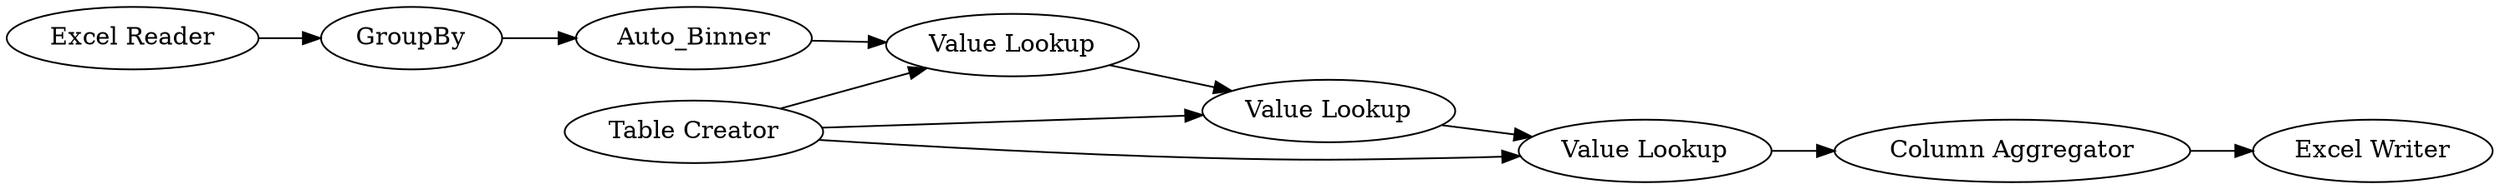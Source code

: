 digraph {
	7 -> 8
	4 -> 5
	13 -> 2
	3 -> 4
	3 -> 5
	1 -> 13
	5 -> 6
	6 -> 7
	2 -> 4
	3 -> 6
	5 [label="Value Lookup"]
	13 [label=GroupBy]
	1 [label="Excel Reader"]
	7 [label="Column Aggregator"]
	4 [label="Value Lookup"]
	6 [label="Value Lookup"]
	8 [label="Excel Writer"]
	3 [label="Table Creator"]
	2 [label=Auto_Binner]
	rankdir=LR
}
